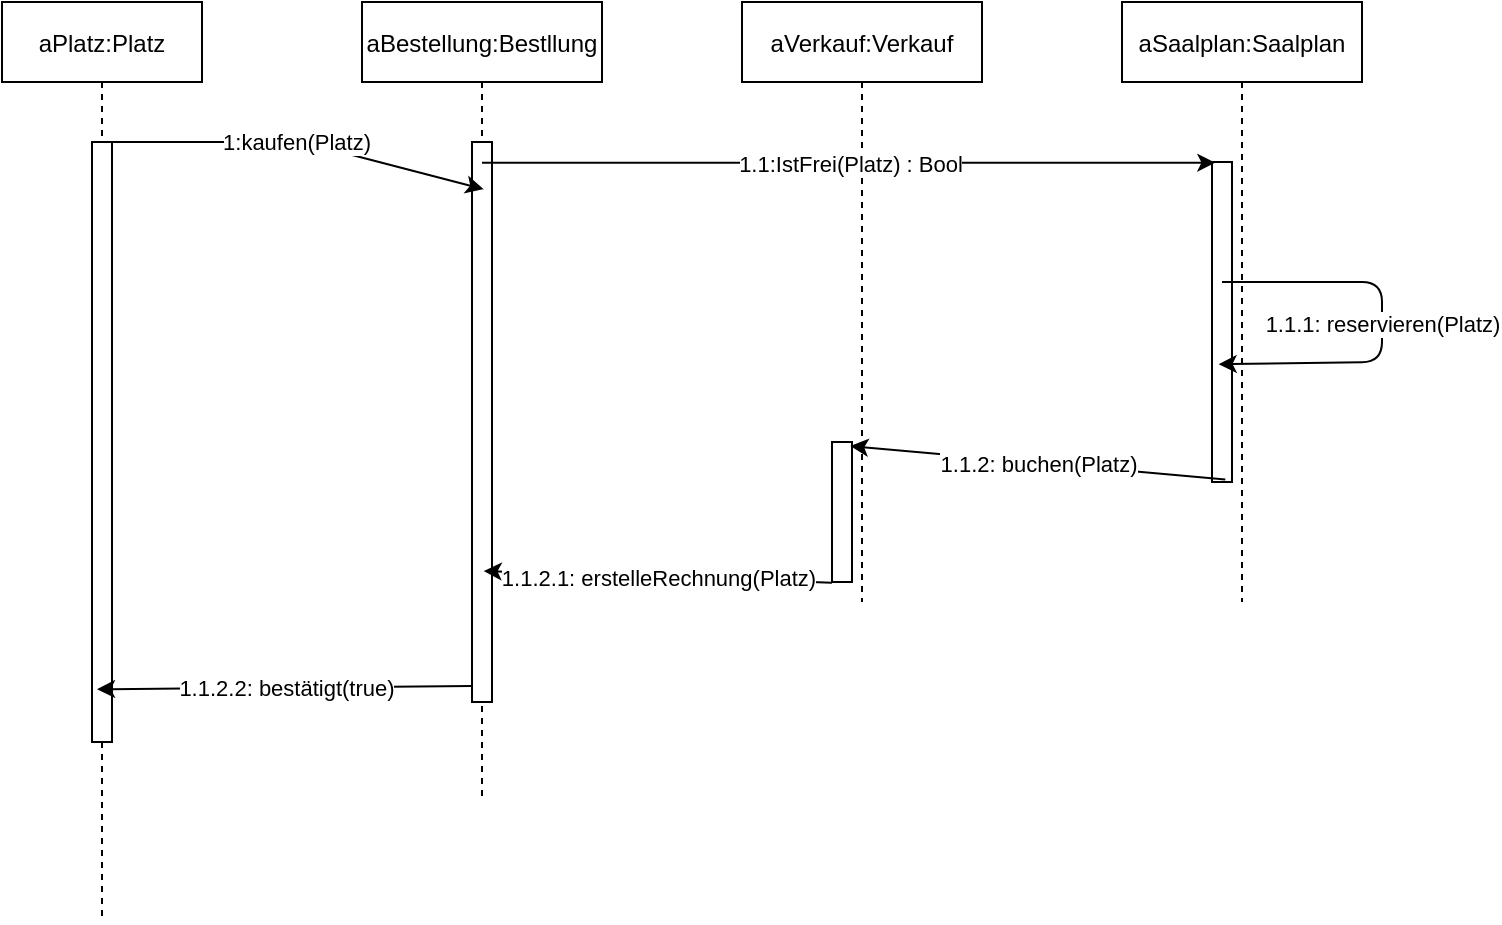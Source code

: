 <mxfile version="14.9.6" type="device"><diagram id="kgpKYQtTHZ0yAKxKKP6v" name="Page-1"><mxGraphModel dx="1185" dy="713" grid="1" gridSize="10" guides="1" tooltips="1" connect="1" arrows="1" fold="1" page="1" pageScale="1" pageWidth="850" pageHeight="1100" math="0" shadow="0"><root><mxCell id="0"/><mxCell id="1" parent="0"/><mxCell id="3nuBFxr9cyL0pnOWT2aG-1" value="aPlatz:Platz" style="shape=umlLifeline;perimeter=lifelinePerimeter;container=1;collapsible=0;recursiveResize=0;rounded=0;shadow=0;strokeWidth=1;" parent="1" vertex="1"><mxGeometry x="130" y="80" width="100" height="460" as="geometry"/></mxCell><mxCell id="3nuBFxr9cyL0pnOWT2aG-2" value="" style="points=[];perimeter=orthogonalPerimeter;rounded=0;shadow=0;strokeWidth=1;" parent="3nuBFxr9cyL0pnOWT2aG-1" vertex="1"><mxGeometry x="45" y="70" width="10" height="300" as="geometry"/></mxCell><mxCell id="3nuBFxr9cyL0pnOWT2aG-5" value="aBestellung:Bestllung" style="shape=umlLifeline;perimeter=lifelinePerimeter;container=1;collapsible=0;recursiveResize=0;rounded=0;shadow=0;strokeWidth=1;" parent="1" vertex="1"><mxGeometry x="310" y="80" width="120" height="400" as="geometry"/></mxCell><mxCell id="3nuBFxr9cyL0pnOWT2aG-6" value="" style="points=[];perimeter=orthogonalPerimeter;rounded=0;shadow=0;strokeWidth=1;" parent="3nuBFxr9cyL0pnOWT2aG-5" vertex="1"><mxGeometry x="55" y="70" width="10" height="280" as="geometry"/></mxCell><mxCell id="qW99aM6HNPFVuRZzYzG_-4" value="aVerkauf:Verkauf" style="shape=umlLifeline;perimeter=lifelinePerimeter;container=1;collapsible=0;recursiveResize=0;rounded=0;shadow=0;strokeWidth=1;" vertex="1" parent="1"><mxGeometry x="500" y="80" width="120" height="300" as="geometry"/></mxCell><mxCell id="qW99aM6HNPFVuRZzYzG_-5" value="" style="points=[];perimeter=orthogonalPerimeter;rounded=0;shadow=0;strokeWidth=1;" vertex="1" parent="qW99aM6HNPFVuRZzYzG_-4"><mxGeometry x="45" y="220" width="10" height="70" as="geometry"/></mxCell><mxCell id="qW99aM6HNPFVuRZzYzG_-6" value="aSaalplan:Saalplan" style="shape=umlLifeline;perimeter=lifelinePerimeter;container=1;collapsible=0;recursiveResize=0;rounded=0;shadow=0;strokeWidth=1;" vertex="1" parent="1"><mxGeometry x="690" y="80" width="120" height="300" as="geometry"/></mxCell><mxCell id="qW99aM6HNPFVuRZzYzG_-7" value="" style="points=[];perimeter=orthogonalPerimeter;rounded=0;shadow=0;strokeWidth=1;" vertex="1" parent="qW99aM6HNPFVuRZzYzG_-6"><mxGeometry x="45" y="80" width="10" height="160" as="geometry"/></mxCell><mxCell id="qW99aM6HNPFVuRZzYzG_-8" value="" style="endArrow=classic;html=1;entryX=0.507;entryY=0.234;entryDx=0;entryDy=0;entryPerimeter=0;" edge="1" parent="1" target="3nuBFxr9cyL0pnOWT2aG-5"><mxGeometry relative="1" as="geometry"><mxPoint x="180" y="150" as="sourcePoint"/><mxPoint x="280" y="150" as="targetPoint"/><Array as="points"><mxPoint x="280" y="150"/></Array></mxGeometry></mxCell><mxCell id="qW99aM6HNPFVuRZzYzG_-9" value="1:kaufen(Platz)" style="edgeLabel;resizable=0;html=1;align=center;verticalAlign=middle;" connectable="0" vertex="1" parent="qW99aM6HNPFVuRZzYzG_-8"><mxGeometry relative="1" as="geometry"/></mxCell><mxCell id="qW99aM6HNPFVuRZzYzG_-11" value="" style="endArrow=classic;html=1;entryX=0.167;entryY=0.002;entryDx=0;entryDy=0;entryPerimeter=0;" edge="1" parent="1" source="3nuBFxr9cyL0pnOWT2aG-5" target="qW99aM6HNPFVuRZzYzG_-7"><mxGeometry relative="1" as="geometry"><mxPoint x="570" y="300" as="sourcePoint"/><mxPoint x="670" y="300" as="targetPoint"/></mxGeometry></mxCell><mxCell id="qW99aM6HNPFVuRZzYzG_-12" value="1.1:IstFrei(Platz) : Bool" style="edgeLabel;resizable=0;html=1;align=center;verticalAlign=middle;" connectable="0" vertex="1" parent="qW99aM6HNPFVuRZzYzG_-11"><mxGeometry relative="1" as="geometry"/></mxCell><mxCell id="qW99aM6HNPFVuRZzYzG_-13" value="" style="endArrow=classic;html=1;entryX=0.333;entryY=0.632;entryDx=0;entryDy=0;entryPerimeter=0;" edge="1" parent="1" target="qW99aM6HNPFVuRZzYzG_-7"><mxGeometry relative="1" as="geometry"><mxPoint x="740" y="220.0" as="sourcePoint"/><mxPoint x="840" y="220.42" as="targetPoint"/><Array as="points"><mxPoint x="820" y="220"/><mxPoint x="820" y="260"/></Array></mxGeometry></mxCell><mxCell id="qW99aM6HNPFVuRZzYzG_-14" value="1.1.1: reservieren(Platz)" style="edgeLabel;resizable=0;html=1;align=center;verticalAlign=middle;" connectable="0" vertex="1" parent="qW99aM6HNPFVuRZzYzG_-13"><mxGeometry relative="1" as="geometry"/></mxCell><mxCell id="qW99aM6HNPFVuRZzYzG_-15" value="" style="endArrow=classic;html=1;exitX=0.667;exitY=0.992;exitDx=0;exitDy=0;exitPerimeter=0;entryX=0.917;entryY=0.029;entryDx=0;entryDy=0;entryPerimeter=0;" edge="1" parent="1" source="qW99aM6HNPFVuRZzYzG_-7" target="qW99aM6HNPFVuRZzYzG_-5"><mxGeometry relative="1" as="geometry"><mxPoint x="570" y="300" as="sourcePoint"/><mxPoint x="670" y="300" as="targetPoint"/></mxGeometry></mxCell><mxCell id="qW99aM6HNPFVuRZzYzG_-16" value="1.1.2: buchen(Platz)" style="edgeLabel;resizable=0;html=1;align=center;verticalAlign=middle;" connectable="0" vertex="1" parent="qW99aM6HNPFVuRZzYzG_-15"><mxGeometry relative="1" as="geometry"/></mxCell><mxCell id="qW99aM6HNPFVuRZzYzG_-17" value="" style="endArrow=classic;html=1;exitX=0;exitY=1.005;exitDx=0;exitDy=0;exitPerimeter=0;entryX=0.583;entryY=0.766;entryDx=0;entryDy=0;entryPerimeter=0;" edge="1" parent="1" source="qW99aM6HNPFVuRZzYzG_-5" target="3nuBFxr9cyL0pnOWT2aG-6"><mxGeometry relative="1" as="geometry"><mxPoint x="570" y="300" as="sourcePoint"/><mxPoint x="670" y="300" as="targetPoint"/></mxGeometry></mxCell><mxCell id="qW99aM6HNPFVuRZzYzG_-18" value="1.1.2.1: erstelleRechnung(Platz)" style="edgeLabel;resizable=0;html=1;align=center;verticalAlign=middle;" connectable="0" vertex="1" parent="qW99aM6HNPFVuRZzYzG_-17"><mxGeometry relative="1" as="geometry"/></mxCell><mxCell id="qW99aM6HNPFVuRZzYzG_-19" value="" style="endArrow=classic;html=1;exitX=0.458;exitY=0.855;exitDx=0;exitDy=0;exitPerimeter=0;entryX=0.475;entryY=0.747;entryDx=0;entryDy=0;entryPerimeter=0;" edge="1" parent="1" source="3nuBFxr9cyL0pnOWT2aG-5" target="3nuBFxr9cyL0pnOWT2aG-1"><mxGeometry relative="1" as="geometry"><mxPoint x="570" y="300" as="sourcePoint"/><mxPoint x="670" y="300" as="targetPoint"/></mxGeometry></mxCell><mxCell id="qW99aM6HNPFVuRZzYzG_-20" value="1.1.2.2: bestätigt(true)" style="edgeLabel;resizable=0;html=1;align=center;verticalAlign=middle;" connectable="0" vertex="1" parent="qW99aM6HNPFVuRZzYzG_-19"><mxGeometry relative="1" as="geometry"/></mxCell></root></mxGraphModel></diagram></mxfile>